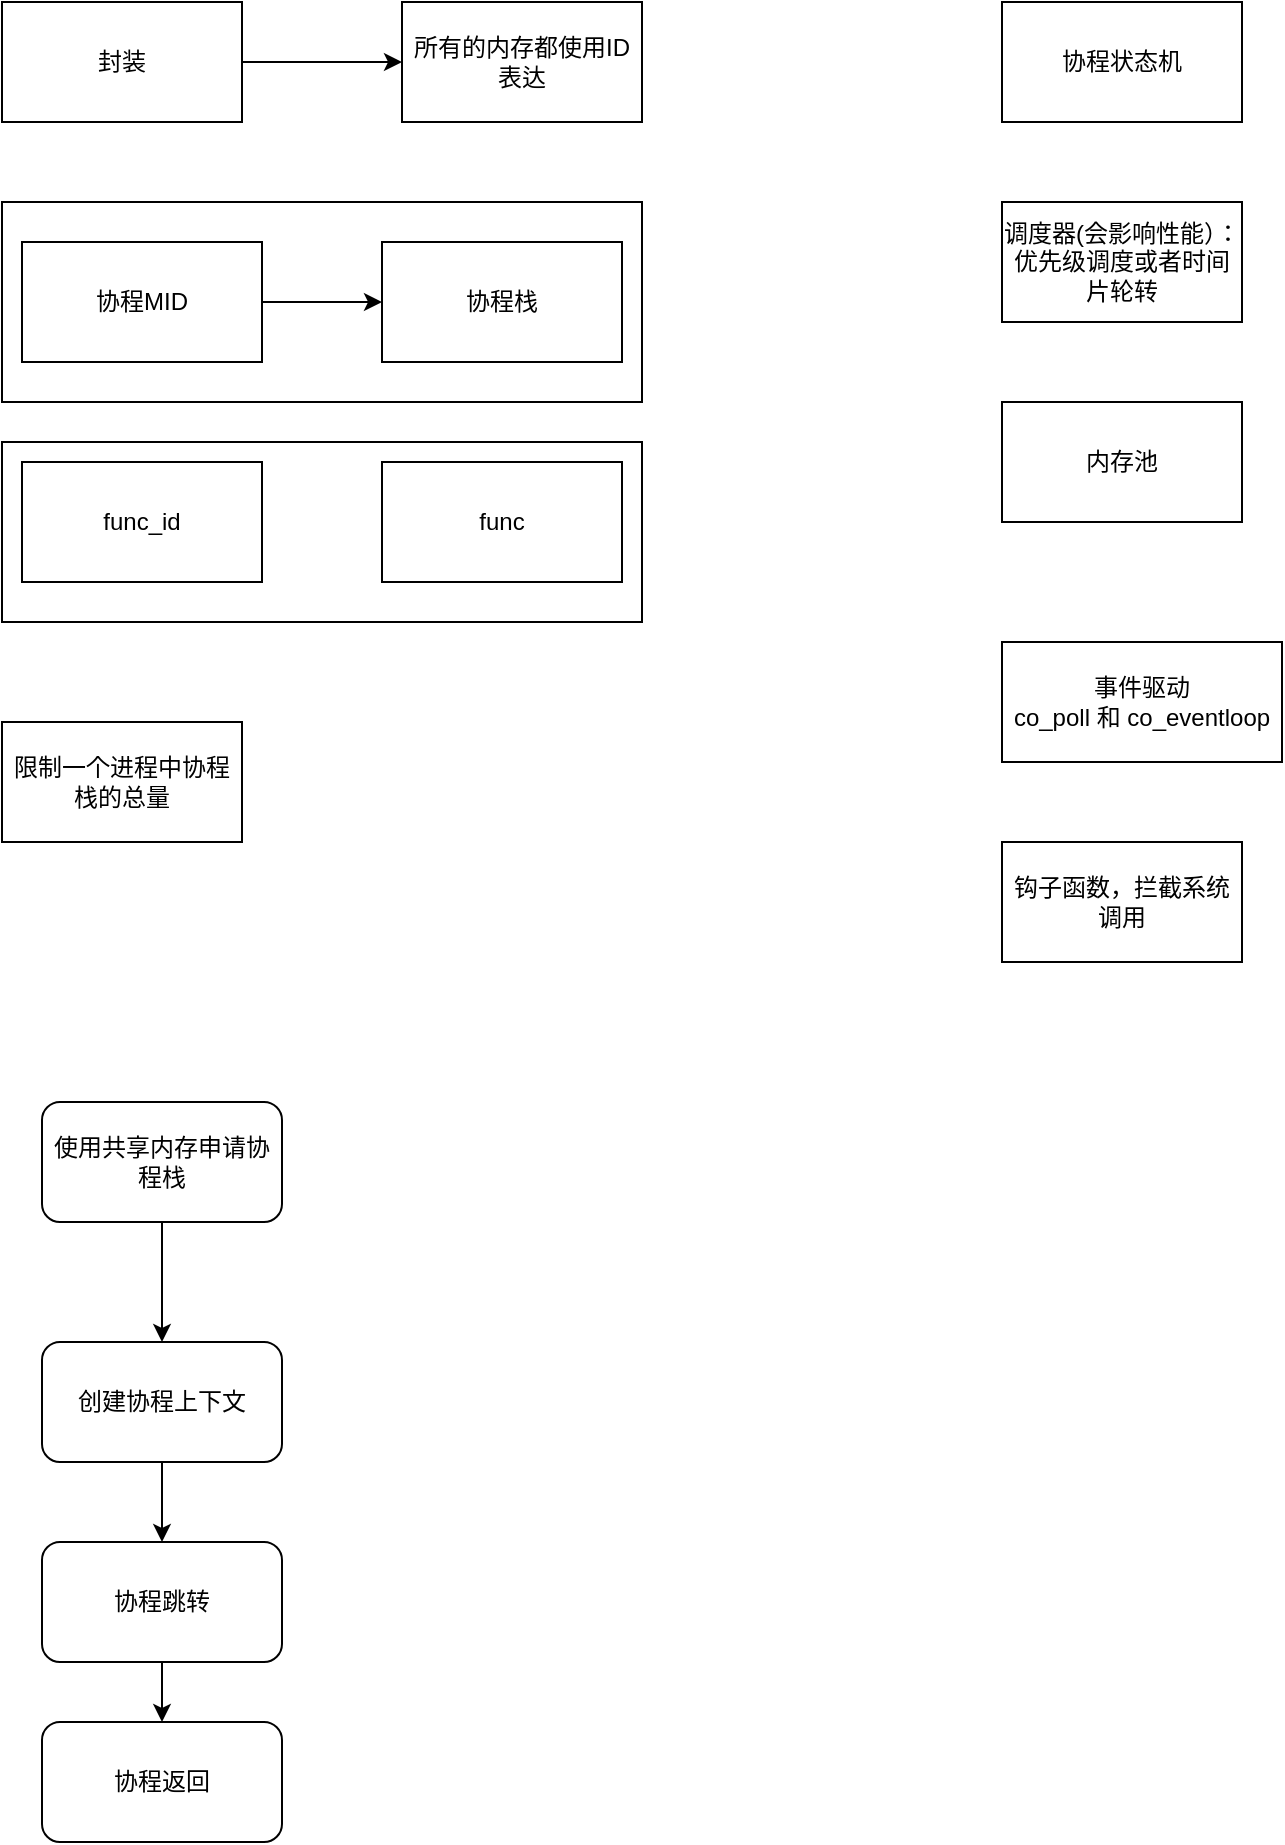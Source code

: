 <mxfile version="27.1.4">
  <diagram name="第 1 页" id="ZnehTZxmpBzL71FeeA5e">
    <mxGraphModel dx="959" dy="640" grid="1" gridSize="10" guides="1" tooltips="1" connect="1" arrows="1" fold="1" page="1" pageScale="1" pageWidth="827" pageHeight="1169" math="0" shadow="0">
      <root>
        <mxCell id="0" />
        <mxCell id="1" parent="0" />
        <mxCell id="wFVryW8biYOozEfweEoG-1" value="协程栈" style="rounded=0;whiteSpace=wrap;html=1;" vertex="1" parent="1">
          <mxGeometry x="230" y="140" width="120" height="60" as="geometry" />
        </mxCell>
        <mxCell id="wFVryW8biYOozEfweEoG-3" value="" style="edgeStyle=orthogonalEdgeStyle;rounded=0;orthogonalLoop=1;jettySize=auto;html=1;" edge="1" parent="1" source="wFVryW8biYOozEfweEoG-2" target="wFVryW8biYOozEfweEoG-1">
          <mxGeometry relative="1" as="geometry" />
        </mxCell>
        <mxCell id="wFVryW8biYOozEfweEoG-2" value="协程MID" style="rounded=0;whiteSpace=wrap;html=1;" vertex="1" parent="1">
          <mxGeometry x="50" y="140" width="120" height="60" as="geometry" />
        </mxCell>
        <mxCell id="wFVryW8biYOozEfweEoG-4" value="" style="rounded=0;whiteSpace=wrap;html=1;fillColor=none;" vertex="1" parent="1">
          <mxGeometry x="40" y="120" width="320" height="100" as="geometry" />
        </mxCell>
        <mxCell id="wFVryW8biYOozEfweEoG-5" value="func" style="rounded=0;whiteSpace=wrap;html=1;" vertex="1" parent="1">
          <mxGeometry x="230" y="250" width="120" height="60" as="geometry" />
        </mxCell>
        <mxCell id="wFVryW8biYOozEfweEoG-6" value="func_id" style="rounded=0;whiteSpace=wrap;html=1;" vertex="1" parent="1">
          <mxGeometry x="50" y="250" width="120" height="60" as="geometry" />
        </mxCell>
        <mxCell id="wFVryW8biYOozEfweEoG-10" value="" style="edgeStyle=orthogonalEdgeStyle;rounded=0;orthogonalLoop=1;jettySize=auto;html=1;" edge="1" parent="1" source="wFVryW8biYOozEfweEoG-8" target="wFVryW8biYOozEfweEoG-9">
          <mxGeometry relative="1" as="geometry" />
        </mxCell>
        <mxCell id="wFVryW8biYOozEfweEoG-8" value="封装" style="rounded=0;whiteSpace=wrap;html=1;" vertex="1" parent="1">
          <mxGeometry x="40" y="20" width="120" height="60" as="geometry" />
        </mxCell>
        <mxCell id="wFVryW8biYOozEfweEoG-9" value="所有的内存都使用ID表达" style="rounded=0;whiteSpace=wrap;html=1;" vertex="1" parent="1">
          <mxGeometry x="240" y="20" width="120" height="60" as="geometry" />
        </mxCell>
        <mxCell id="wFVryW8biYOozEfweEoG-11" value="" style="rounded=0;whiteSpace=wrap;html=1;fillColor=none;" vertex="1" parent="1">
          <mxGeometry x="40" y="240" width="320" height="90" as="geometry" />
        </mxCell>
        <mxCell id="wFVryW8biYOozEfweEoG-12" value="限制一个进程中协程栈的总量" style="rounded=0;whiteSpace=wrap;html=1;" vertex="1" parent="1">
          <mxGeometry x="40" y="380" width="120" height="60" as="geometry" />
        </mxCell>
        <mxCell id="wFVryW8biYOozEfweEoG-13" value="协程状态机" style="rounded=0;whiteSpace=wrap;html=1;" vertex="1" parent="1">
          <mxGeometry x="540" y="20" width="120" height="60" as="geometry" />
        </mxCell>
        <mxCell id="wFVryW8biYOozEfweEoG-14" value="调度器(会影响性能）：&lt;div&gt;优先级调度或者时间片轮转&lt;/div&gt;" style="rounded=0;whiteSpace=wrap;html=1;" vertex="1" parent="1">
          <mxGeometry x="540" y="120" width="120" height="60" as="geometry" />
        </mxCell>
        <mxCell id="wFVryW8biYOozEfweEoG-15" value="内存池" style="rounded=0;whiteSpace=wrap;html=1;" vertex="1" parent="1">
          <mxGeometry x="540" y="220" width="120" height="60" as="geometry" />
        </mxCell>
        <mxCell id="wFVryW8biYOozEfweEoG-16" value="事件驱动&lt;div&gt;co_poll 和 co_eventloop&lt;/div&gt;" style="rounded=0;whiteSpace=wrap;html=1;" vertex="1" parent="1">
          <mxGeometry x="540" y="340" width="140" height="60" as="geometry" />
        </mxCell>
        <mxCell id="wFVryW8biYOozEfweEoG-17" value="钩子函数，拦截系统调用" style="rounded=0;whiteSpace=wrap;html=1;" vertex="1" parent="1">
          <mxGeometry x="540" y="440" width="120" height="60" as="geometry" />
        </mxCell>
        <mxCell id="wFVryW8biYOozEfweEoG-20" value="" style="edgeStyle=orthogonalEdgeStyle;rounded=0;orthogonalLoop=1;jettySize=auto;html=1;" edge="1" parent="1" source="wFVryW8biYOozEfweEoG-18" target="wFVryW8biYOozEfweEoG-19">
          <mxGeometry relative="1" as="geometry" />
        </mxCell>
        <mxCell id="wFVryW8biYOozEfweEoG-18" value="使用共享内存申请协程栈" style="rounded=1;whiteSpace=wrap;html=1;" vertex="1" parent="1">
          <mxGeometry x="60" y="570" width="120" height="60" as="geometry" />
        </mxCell>
        <mxCell id="wFVryW8biYOozEfweEoG-22" value="" style="edgeStyle=orthogonalEdgeStyle;rounded=0;orthogonalLoop=1;jettySize=auto;html=1;" edge="1" parent="1" source="wFVryW8biYOozEfweEoG-19" target="wFVryW8biYOozEfweEoG-21">
          <mxGeometry relative="1" as="geometry" />
        </mxCell>
        <mxCell id="wFVryW8biYOozEfweEoG-19" value="创建协程上下文" style="rounded=1;whiteSpace=wrap;html=1;" vertex="1" parent="1">
          <mxGeometry x="60" y="690" width="120" height="60" as="geometry" />
        </mxCell>
        <mxCell id="wFVryW8biYOozEfweEoG-24" value="" style="edgeStyle=orthogonalEdgeStyle;rounded=0;orthogonalLoop=1;jettySize=auto;html=1;" edge="1" parent="1" source="wFVryW8biYOozEfweEoG-21" target="wFVryW8biYOozEfweEoG-23">
          <mxGeometry relative="1" as="geometry" />
        </mxCell>
        <mxCell id="wFVryW8biYOozEfweEoG-21" value="协程跳转" style="rounded=1;whiteSpace=wrap;html=1;" vertex="1" parent="1">
          <mxGeometry x="60" y="790" width="120" height="60" as="geometry" />
        </mxCell>
        <mxCell id="wFVryW8biYOozEfweEoG-23" value="协程返回" style="rounded=1;whiteSpace=wrap;html=1;" vertex="1" parent="1">
          <mxGeometry x="60" y="880" width="120" height="60" as="geometry" />
        </mxCell>
      </root>
    </mxGraphModel>
  </diagram>
</mxfile>
